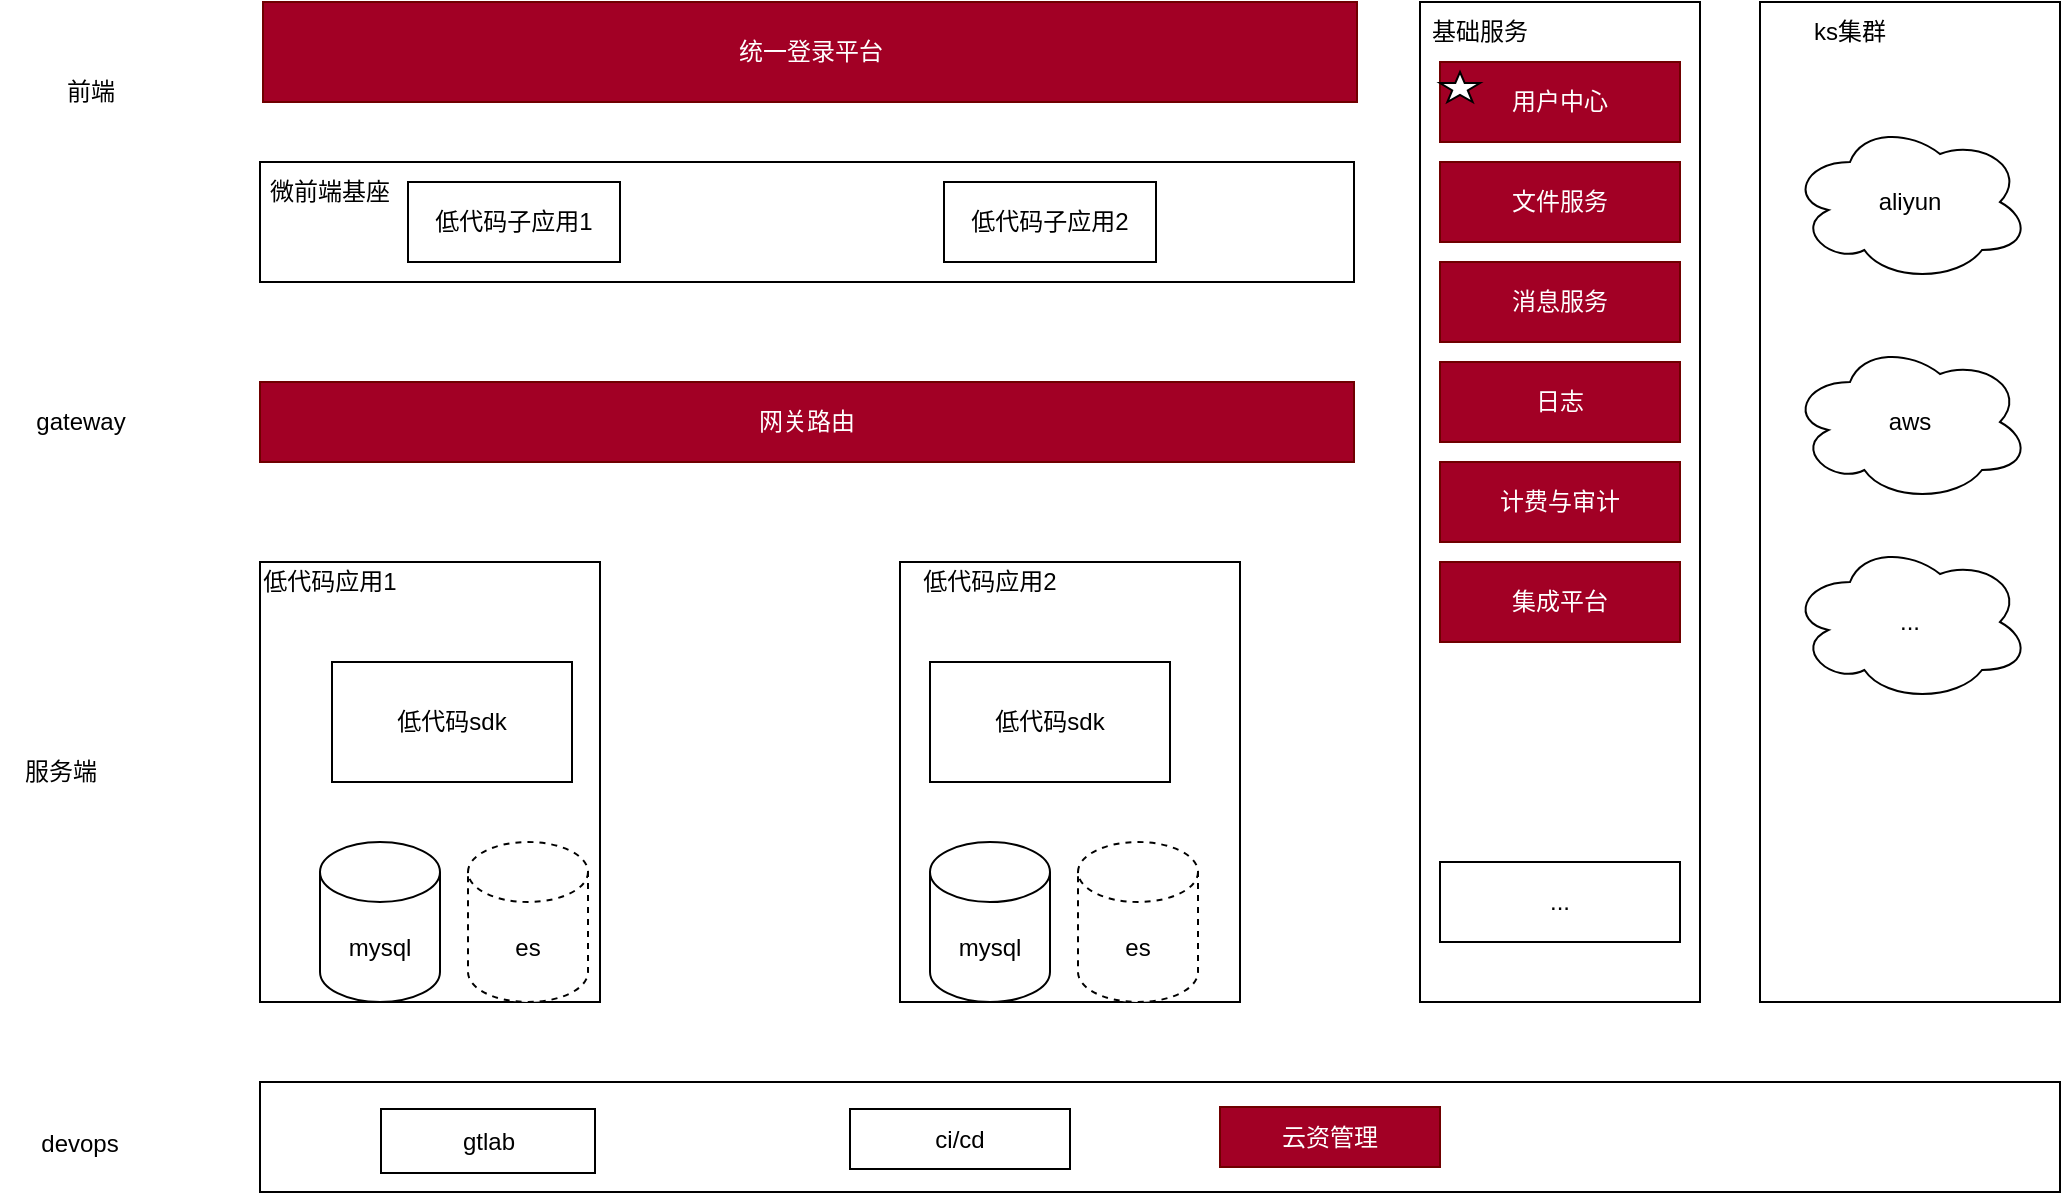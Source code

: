 <mxfile version="15.8.7" type="device"><diagram id="38DGV27FGCLcL7zTDLlH" name="第 1 页"><mxGraphModel dx="1566" dy="2082" grid="1" gridSize="10" guides="1" tooltips="1" connect="1" arrows="1" fold="1" page="1" pageScale="1" pageWidth="827" pageHeight="1169" math="0" shadow="0"><root><mxCell id="0"/><mxCell id="1" parent="0"/><mxCell id="47" value="" style="rounded=0;whiteSpace=wrap;html=1;" parent="1" vertex="1"><mxGeometry x="280" y="220" width="170" height="220" as="geometry"/></mxCell><mxCell id="3a6RCcFlJezi493A5CJC-46" value="" style="rounded=0;whiteSpace=wrap;html=1;" parent="1" vertex="1"><mxGeometry x="860" y="-60" width="140" height="500" as="geometry"/></mxCell><mxCell id="2" value="低代码sdk" style="rounded=0;whiteSpace=wrap;html=1;" parent="1" vertex="1"><mxGeometry x="316" y="270" width="120" height="60" as="geometry"/></mxCell><mxCell id="6" value="mysql" style="shape=cylinder3;whiteSpace=wrap;html=1;boundedLbl=1;backgroundOutline=1;size=15;" parent="1" vertex="1"><mxGeometry x="310" y="360" width="60" height="80" as="geometry"/></mxCell><mxCell id="7" value="es" style="shape=cylinder3;whiteSpace=wrap;html=1;boundedLbl=1;backgroundOutline=1;size=15;dashed=1;" parent="1" vertex="1"><mxGeometry x="384" y="360" width="60" height="80" as="geometry"/></mxCell><mxCell id="11" value="网关路由" style="rounded=0;whiteSpace=wrap;html=1;fillColor=#a20025;fontColor=#ffffff;strokeColor=#6F0000;" parent="1" vertex="1"><mxGeometry x="280" y="130" width="547" height="40" as="geometry"/></mxCell><mxCell id="12" value="" style="rounded=0;whiteSpace=wrap;html=1;" parent="1" vertex="1"><mxGeometry x="280" y="20" width="547" height="60" as="geometry"/></mxCell><mxCell id="13" value="gateway" style="text;html=1;align=center;verticalAlign=middle;resizable=0;points=[];autosize=1;strokeColor=none;fillColor=none;" parent="1" vertex="1"><mxGeometry x="160" y="140" width="60" height="20" as="geometry"/></mxCell><mxCell id="14" value="前端" style="text;html=1;align=center;verticalAlign=middle;resizable=0;points=[];autosize=1;strokeColor=none;fillColor=none;" parent="1" vertex="1"><mxGeometry x="170" y="-30" width="50" height="30" as="geometry"/></mxCell><mxCell id="16" value="低代码子应用1" style="rounded=0;whiteSpace=wrap;html=1;" parent="1" vertex="1"><mxGeometry x="354" y="30" width="106" height="40" as="geometry"/></mxCell><mxCell id="17" value="低代码子应用2" style="rounded=0;whiteSpace=wrap;html=1;" parent="1" vertex="1"><mxGeometry x="622" y="30" width="106" height="40" as="geometry"/></mxCell><mxCell id="24" value="用户中心" style="rounded=0;whiteSpace=wrap;html=1;fillColor=#a20025;fontColor=#ffffff;strokeColor=#6F0000;" parent="1" vertex="1"><mxGeometry x="870" y="-30" width="120" height="40" as="geometry"/></mxCell><mxCell id="25" value="文件服务" style="rounded=0;whiteSpace=wrap;html=1;fillColor=#a20025;fontColor=#ffffff;strokeColor=#6F0000;" parent="1" vertex="1"><mxGeometry x="870" y="20" width="120" height="40" as="geometry"/></mxCell><mxCell id="26" value="消息服务" style="rounded=0;whiteSpace=wrap;html=1;fillColor=#a20025;fontColor=#ffffff;strokeColor=#6F0000;" parent="1" vertex="1"><mxGeometry x="870" y="70" width="120" height="40" as="geometry"/></mxCell><mxCell id="27" value="服务端" style="text;html=1;align=center;verticalAlign=middle;resizable=0;points=[];autosize=1;strokeColor=none;fillColor=none;" parent="1" vertex="1"><mxGeometry x="150" y="310" width="60" height="30" as="geometry"/></mxCell><mxCell id="28" value="微前端基座" style="text;html=1;strokeColor=none;fillColor=none;align=center;verticalAlign=middle;whiteSpace=wrap;rounded=0;" parent="1" vertex="1"><mxGeometry x="280" y="20" width="70" height="30" as="geometry"/></mxCell><mxCell id="32" value="" style="rounded=0;whiteSpace=wrap;html=1;" parent="1" vertex="1"><mxGeometry x="1030" y="-60" width="150" height="500" as="geometry"/></mxCell><mxCell id="33" value="aliyun" style="ellipse;shape=cloud;whiteSpace=wrap;html=1;rounded=1;" parent="1" vertex="1"><mxGeometry x="1045" width="120" height="80" as="geometry"/></mxCell><mxCell id="34" value="aws" style="ellipse;shape=cloud;whiteSpace=wrap;html=1;rounded=1;" parent="1" vertex="1"><mxGeometry x="1045" y="110" width="120" height="80" as="geometry"/></mxCell><mxCell id="35" value="" style="rounded=0;whiteSpace=wrap;html=1;" parent="1" vertex="1"><mxGeometry x="280" y="480" width="900" height="55" as="geometry"/></mxCell><mxCell id="37" value="devops" style="text;html=1;strokeColor=none;fillColor=none;align=center;verticalAlign=middle;whiteSpace=wrap;rounded=0;" parent="1" vertex="1"><mxGeometry x="160" y="495.5" width="60" height="30" as="geometry"/></mxCell><mxCell id="38" value="ci/cd" style="rounded=0;whiteSpace=wrap;html=1;" parent="1" vertex="1"><mxGeometry x="575" y="493.5" width="110" height="30" as="geometry"/></mxCell><mxCell id="39" value="gtlab" style="rounded=0;whiteSpace=wrap;html=1;" parent="1" vertex="1"><mxGeometry x="340.5" y="493.5" width="107" height="32" as="geometry"/></mxCell><mxCell id="40" value="统一登录平台" style="rounded=0;whiteSpace=wrap;html=1;fillColor=#a20025;fontColor=#ffffff;strokeColor=#6F0000;" parent="1" vertex="1"><mxGeometry x="281.5" y="-60" width="547" height="50" as="geometry"/></mxCell><mxCell id="41" value="ks集群" style="text;html=1;strokeColor=none;fillColor=none;align=center;verticalAlign=middle;whiteSpace=wrap;rounded=0;" parent="1" vertex="1"><mxGeometry x="1045" y="-60" width="60" height="30" as="geometry"/></mxCell><mxCell id="43" value="云资管理" style="rounded=0;whiteSpace=wrap;html=1;fillColor=#a20025;fontColor=#ffffff;strokeColor=#6F0000;" parent="1" vertex="1"><mxGeometry x="760" y="492.5" width="110" height="30" as="geometry"/></mxCell><mxCell id="44" value="日志" style="rounded=0;whiteSpace=wrap;html=1;fillColor=#a20025;fontColor=#ffffff;strokeColor=#6F0000;" parent="1" vertex="1"><mxGeometry x="870" y="120" width="120" height="40" as="geometry"/></mxCell><mxCell id="46" value="..." style="ellipse;shape=cloud;whiteSpace=wrap;html=1;rounded=1;" parent="1" vertex="1"><mxGeometry x="1045" y="210" width="120" height="80" as="geometry"/></mxCell><mxCell id="3a6RCcFlJezi493A5CJC-47" value="基础服务" style="text;html=1;strokeColor=none;fillColor=none;align=center;verticalAlign=middle;whiteSpace=wrap;rounded=0;" parent="1" vertex="1"><mxGeometry x="860" y="-60" width="60" height="30" as="geometry"/></mxCell><mxCell id="3a6RCcFlJezi493A5CJC-49" value="计费与审计" style="rounded=0;whiteSpace=wrap;html=1;fillColor=#a20025;fontColor=#ffffff;strokeColor=#6F0000;" parent="1" vertex="1"><mxGeometry x="870" y="170" width="120" height="40" as="geometry"/></mxCell><mxCell id="3a6RCcFlJezi493A5CJC-51" value="低代码应用1" style="text;html=1;strokeColor=none;fillColor=none;align=center;verticalAlign=middle;whiteSpace=wrap;rounded=0;" parent="1" vertex="1"><mxGeometry x="270" y="220" width="90" height="20" as="geometry"/></mxCell><mxCell id="3a6RCcFlJezi493A5CJC-52" value="" style="rounded=0;whiteSpace=wrap;html=1;" parent="1" vertex="1"><mxGeometry x="600" y="220" width="170" height="220" as="geometry"/></mxCell><mxCell id="3a6RCcFlJezi493A5CJC-53" value="低代码sdk" style="rounded=0;whiteSpace=wrap;html=1;" parent="1" vertex="1"><mxGeometry x="615" y="270" width="120" height="60" as="geometry"/></mxCell><mxCell id="3a6RCcFlJezi493A5CJC-54" value="mysql" style="shape=cylinder3;whiteSpace=wrap;html=1;boundedLbl=1;backgroundOutline=1;size=15;" parent="1" vertex="1"><mxGeometry x="615" y="360" width="60" height="80" as="geometry"/></mxCell><mxCell id="3a6RCcFlJezi493A5CJC-55" value="es" style="shape=cylinder3;whiteSpace=wrap;html=1;boundedLbl=1;backgroundOutline=1;size=15;dashed=1;" parent="1" vertex="1"><mxGeometry x="689" y="360" width="60" height="80" as="geometry"/></mxCell><mxCell id="3a6RCcFlJezi493A5CJC-56" value="低代码应用2" style="text;html=1;strokeColor=none;fillColor=none;align=center;verticalAlign=middle;whiteSpace=wrap;rounded=0;" parent="1" vertex="1"><mxGeometry x="600" y="220" width="90" height="20" as="geometry"/></mxCell><mxCell id="50" value="..." style="rounded=0;whiteSpace=wrap;html=1;" vertex="1" parent="1"><mxGeometry x="870" y="370" width="120" height="40" as="geometry"/></mxCell><mxCell id="51" value="集成平台" style="rounded=0;whiteSpace=wrap;html=1;fillColor=#a20025;fontColor=#ffffff;strokeColor=#6F0000;" vertex="1" parent="1"><mxGeometry x="870" y="220" width="120" height="40" as="geometry"/></mxCell><mxCell id="LkUiqHrUUJRuitr9e0GA-51" value="" style="verticalLabelPosition=bottom;verticalAlign=top;html=1;shape=mxgraph.basic.star" vertex="1" parent="1"><mxGeometry x="870" y="-25" width="20" height="15" as="geometry"/></mxCell></root></mxGraphModel></diagram></mxfile>